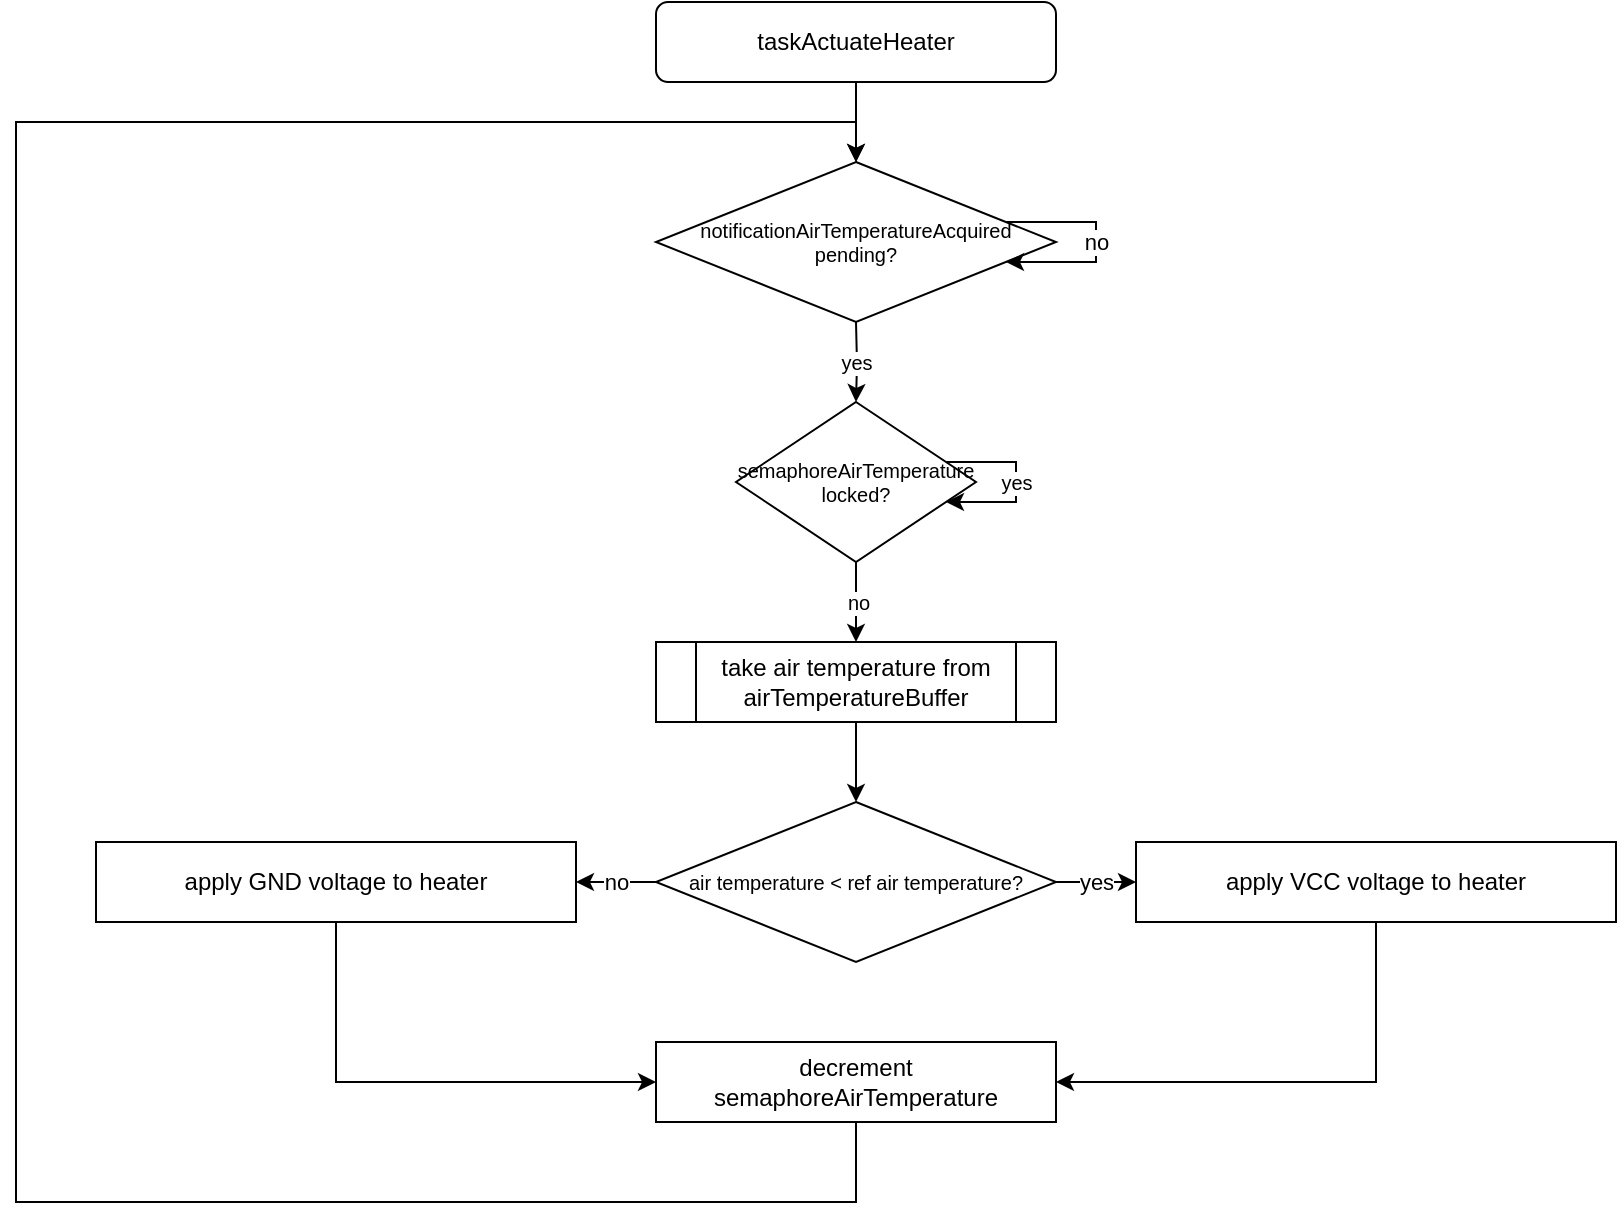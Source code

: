 <mxfile version="15.9.6" type="device"><diagram id="C5RBs43oDa-KdzZeNtuy" name="Page-1"><mxGraphModel dx="1865" dy="489" grid="1" gridSize="10" guides="1" tooltips="1" connect="1" arrows="1" fold="1" page="1" pageScale="1" pageWidth="827" pageHeight="1169" math="0" shadow="0"><root><mxCell id="WIyWlLk6GJQsqaUBKTNV-0"/><mxCell id="WIyWlLk6GJQsqaUBKTNV-1" parent="WIyWlLk6GJQsqaUBKTNV-0"/><mxCell id="kXIF5lAyFnLGbSisuO0o-7" value="" style="edgeStyle=orthogonalEdgeStyle;rounded=0;orthogonalLoop=1;jettySize=auto;html=1;fontSize=10;" parent="WIyWlLk6GJQsqaUBKTNV-1" source="kXIF5lAyFnLGbSisuO0o-2" edge="1"><mxGeometry relative="1" as="geometry"><mxPoint x="380" y="160" as="targetPoint"/></mxGeometry></mxCell><mxCell id="kXIF5lAyFnLGbSisuO0o-2" value="taskActuateHeater" style="rounded=1;whiteSpace=wrap;html=1;" parent="WIyWlLk6GJQsqaUBKTNV-1" vertex="1"><mxGeometry x="280" y="80" width="200" height="40" as="geometry"/></mxCell><mxCell id="kXIF5lAyFnLGbSisuO0o-8" value="yes" style="edgeStyle=orthogonalEdgeStyle;rounded=0;orthogonalLoop=1;jettySize=auto;html=1;fontSize=10;" parent="WIyWlLk6GJQsqaUBKTNV-1" target="kXIF5lAyFnLGbSisuO0o-6" edge="1"><mxGeometry relative="1" as="geometry"><mxPoint x="380" y="240" as="sourcePoint"/></mxGeometry></mxCell><mxCell id="kXIF5lAyFnLGbSisuO0o-10" value="no" style="edgeStyle=orthogonalEdgeStyle;rounded=0;orthogonalLoop=1;jettySize=auto;html=1;fontSize=10;" parent="WIyWlLk6GJQsqaUBKTNV-1" source="kXIF5lAyFnLGbSisuO0o-6" edge="1"><mxGeometry relative="1" as="geometry"><mxPoint x="380" y="400" as="targetPoint"/></mxGeometry></mxCell><mxCell id="kXIF5lAyFnLGbSisuO0o-6" value="semaphoreAirTemperature&lt;br style=&quot;font-size: 10px&quot;&gt;locked?" style="rhombus;whiteSpace=wrap;html=1;fontSize=10;" parent="WIyWlLk6GJQsqaUBKTNV-1" vertex="1"><mxGeometry x="320" y="280" width="120" height="80" as="geometry"/></mxCell><mxCell id="kXIF5lAyFnLGbSisuO0o-13" value="decrement&lt;br&gt;semaphoreAirTemperature" style="rounded=0;whiteSpace=wrap;html=1;" parent="WIyWlLk6GJQsqaUBKTNV-1" vertex="1"><mxGeometry x="280" y="600" width="200" height="40" as="geometry"/></mxCell><mxCell id="kXIF5lAyFnLGbSisuO0o-23" style="edgeStyle=orthogonalEdgeStyle;rounded=0;orthogonalLoop=1;jettySize=auto;html=1;entryX=0.5;entryY=0;entryDx=0;entryDy=0;fontSize=10;exitX=0.5;exitY=1;exitDx=0;exitDy=0;" parent="WIyWlLk6GJQsqaUBKTNV-1" source="kXIF5lAyFnLGbSisuO0o-13" edge="1"><mxGeometry relative="1" as="geometry"><Array as="points"><mxPoint x="380" y="680"/><mxPoint x="-40" y="680"/><mxPoint x="-40" y="140"/><mxPoint x="380" y="140"/></Array><mxPoint x="380" y="1400" as="sourcePoint"/><mxPoint x="380" y="160" as="targetPoint"/></mxGeometry></mxCell><mxCell id="kXIF5lAyFnLGbSisuO0o-26" value="yes" style="edgeStyle=orthogonalEdgeStyle;rounded=0;orthogonalLoop=1;jettySize=auto;html=1;fontSize=10;" parent="WIyWlLk6GJQsqaUBKTNV-1" source="kXIF5lAyFnLGbSisuO0o-6" target="kXIF5lAyFnLGbSisuO0o-6" edge="1"><mxGeometry relative="1" as="geometry"/></mxCell><mxCell id="gEdJDqGxPlmR4-b9QTuS-0" value="notificationAirTemperatureAcquired&lt;br&gt;pending?" style="rhombus;whiteSpace=wrap;html=1;fontSize=10;" parent="WIyWlLk6GJQsqaUBKTNV-1" vertex="1"><mxGeometry x="280" y="160" width="200" height="80" as="geometry"/></mxCell><mxCell id="gEdJDqGxPlmR4-b9QTuS-1" value="no" style="edgeStyle=orthogonalEdgeStyle;rounded=0;orthogonalLoop=1;jettySize=auto;html=1;" parent="WIyWlLk6GJQsqaUBKTNV-1" source="gEdJDqGxPlmR4-b9QTuS-0" target="gEdJDqGxPlmR4-b9QTuS-0" edge="1"><mxGeometry relative="1" as="geometry"/></mxCell><mxCell id="gEdJDqGxPlmR4-b9QTuS-6" value="no" style="edgeStyle=orthogonalEdgeStyle;rounded=0;orthogonalLoop=1;jettySize=auto;html=1;" parent="WIyWlLk6GJQsqaUBKTNV-1" source="gEdJDqGxPlmR4-b9QTuS-2" target="gEdJDqGxPlmR4-b9QTuS-5" edge="1"><mxGeometry relative="1" as="geometry"/></mxCell><mxCell id="gEdJDqGxPlmR4-b9QTuS-7" value="yes" style="edgeStyle=orthogonalEdgeStyle;rounded=0;orthogonalLoop=1;jettySize=auto;html=1;" parent="WIyWlLk6GJQsqaUBKTNV-1" source="gEdJDqGxPlmR4-b9QTuS-2" target="gEdJDqGxPlmR4-b9QTuS-4" edge="1"><mxGeometry relative="1" as="geometry"/></mxCell><mxCell id="gEdJDqGxPlmR4-b9QTuS-2" value="&lt;span style=&quot;font-size: 10px&quot;&gt;air temperature &amp;lt; ref air temperature?&lt;br style=&quot;font-size: 10px&quot;&gt;&lt;/span&gt;" style="rhombus;whiteSpace=wrap;html=1;fontSize=10;" parent="WIyWlLk6GJQsqaUBKTNV-1" vertex="1"><mxGeometry x="280" y="480" width="200" height="80" as="geometry"/></mxCell><mxCell id="gEdJDqGxPlmR4-b9QTuS-8" style="edgeStyle=orthogonalEdgeStyle;rounded=0;orthogonalLoop=1;jettySize=auto;html=1;" parent="WIyWlLk6GJQsqaUBKTNV-1" source="gEdJDqGxPlmR4-b9QTuS-3" target="gEdJDqGxPlmR4-b9QTuS-2" edge="1"><mxGeometry relative="1" as="geometry"/></mxCell><mxCell id="gEdJDqGxPlmR4-b9QTuS-3" value="take air temperature from airTemperatureBuffer" style="shape=process;whiteSpace=wrap;html=1;backgroundOutline=1;" parent="WIyWlLk6GJQsqaUBKTNV-1" vertex="1"><mxGeometry x="280" y="400" width="200" height="40" as="geometry"/></mxCell><mxCell id="gEdJDqGxPlmR4-b9QTuS-13" style="edgeStyle=orthogonalEdgeStyle;rounded=0;orthogonalLoop=1;jettySize=auto;html=1;entryX=1;entryY=0.5;entryDx=0;entryDy=0;" parent="WIyWlLk6GJQsqaUBKTNV-1" source="gEdJDqGxPlmR4-b9QTuS-4" target="kXIF5lAyFnLGbSisuO0o-13" edge="1"><mxGeometry relative="1" as="geometry"><Array as="points"><mxPoint x="640" y="620"/></Array></mxGeometry></mxCell><mxCell id="gEdJDqGxPlmR4-b9QTuS-4" value="apply VCC voltage to heater" style="rounded=0;whiteSpace=wrap;html=1;" parent="WIyWlLk6GJQsqaUBKTNV-1" vertex="1"><mxGeometry x="520" y="500" width="240" height="40" as="geometry"/></mxCell><mxCell id="gEdJDqGxPlmR4-b9QTuS-14" style="edgeStyle=orthogonalEdgeStyle;rounded=0;orthogonalLoop=1;jettySize=auto;html=1;entryX=0;entryY=0.5;entryDx=0;entryDy=0;" parent="WIyWlLk6GJQsqaUBKTNV-1" source="gEdJDqGxPlmR4-b9QTuS-5" target="kXIF5lAyFnLGbSisuO0o-13" edge="1"><mxGeometry relative="1" as="geometry"><Array as="points"><mxPoint x="120" y="620"/></Array></mxGeometry></mxCell><mxCell id="gEdJDqGxPlmR4-b9QTuS-5" value="apply GND voltage to heater" style="rounded=0;whiteSpace=wrap;html=1;" parent="WIyWlLk6GJQsqaUBKTNV-1" vertex="1"><mxGeometry y="500" width="240" height="40" as="geometry"/></mxCell></root></mxGraphModel></diagram></mxfile>